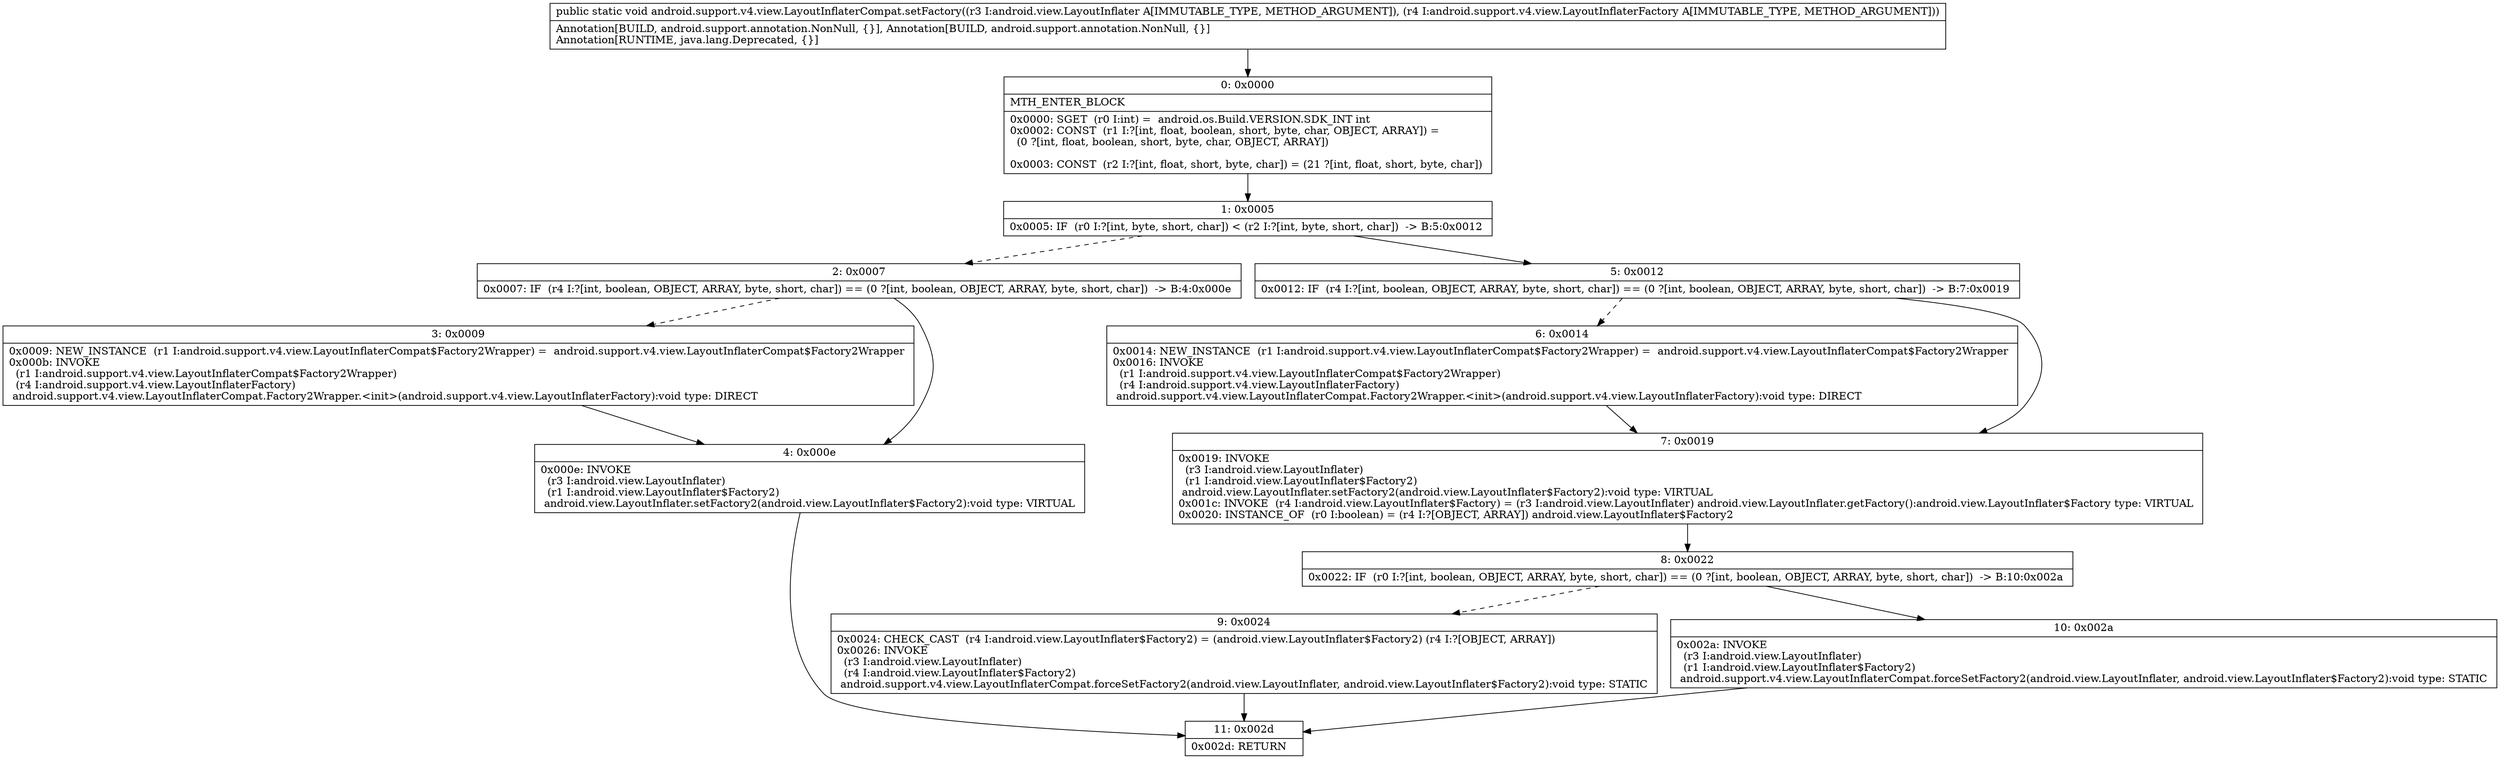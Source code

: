 digraph "CFG forandroid.support.v4.view.LayoutInflaterCompat.setFactory(Landroid\/view\/LayoutInflater;Landroid\/support\/v4\/view\/LayoutInflaterFactory;)V" {
Node_0 [shape=record,label="{0\:\ 0x0000|MTH_ENTER_BLOCK\l|0x0000: SGET  (r0 I:int) =  android.os.Build.VERSION.SDK_INT int \l0x0002: CONST  (r1 I:?[int, float, boolean, short, byte, char, OBJECT, ARRAY]) = \l  (0 ?[int, float, boolean, short, byte, char, OBJECT, ARRAY])\l \l0x0003: CONST  (r2 I:?[int, float, short, byte, char]) = (21 ?[int, float, short, byte, char]) \l}"];
Node_1 [shape=record,label="{1\:\ 0x0005|0x0005: IF  (r0 I:?[int, byte, short, char]) \< (r2 I:?[int, byte, short, char])  \-\> B:5:0x0012 \l}"];
Node_2 [shape=record,label="{2\:\ 0x0007|0x0007: IF  (r4 I:?[int, boolean, OBJECT, ARRAY, byte, short, char]) == (0 ?[int, boolean, OBJECT, ARRAY, byte, short, char])  \-\> B:4:0x000e \l}"];
Node_3 [shape=record,label="{3\:\ 0x0009|0x0009: NEW_INSTANCE  (r1 I:android.support.v4.view.LayoutInflaterCompat$Factory2Wrapper) =  android.support.v4.view.LayoutInflaterCompat$Factory2Wrapper \l0x000b: INVOKE  \l  (r1 I:android.support.v4.view.LayoutInflaterCompat$Factory2Wrapper)\l  (r4 I:android.support.v4.view.LayoutInflaterFactory)\l android.support.v4.view.LayoutInflaterCompat.Factory2Wrapper.\<init\>(android.support.v4.view.LayoutInflaterFactory):void type: DIRECT \l}"];
Node_4 [shape=record,label="{4\:\ 0x000e|0x000e: INVOKE  \l  (r3 I:android.view.LayoutInflater)\l  (r1 I:android.view.LayoutInflater$Factory2)\l android.view.LayoutInflater.setFactory2(android.view.LayoutInflater$Factory2):void type: VIRTUAL \l}"];
Node_5 [shape=record,label="{5\:\ 0x0012|0x0012: IF  (r4 I:?[int, boolean, OBJECT, ARRAY, byte, short, char]) == (0 ?[int, boolean, OBJECT, ARRAY, byte, short, char])  \-\> B:7:0x0019 \l}"];
Node_6 [shape=record,label="{6\:\ 0x0014|0x0014: NEW_INSTANCE  (r1 I:android.support.v4.view.LayoutInflaterCompat$Factory2Wrapper) =  android.support.v4.view.LayoutInflaterCompat$Factory2Wrapper \l0x0016: INVOKE  \l  (r1 I:android.support.v4.view.LayoutInflaterCompat$Factory2Wrapper)\l  (r4 I:android.support.v4.view.LayoutInflaterFactory)\l android.support.v4.view.LayoutInflaterCompat.Factory2Wrapper.\<init\>(android.support.v4.view.LayoutInflaterFactory):void type: DIRECT \l}"];
Node_7 [shape=record,label="{7\:\ 0x0019|0x0019: INVOKE  \l  (r3 I:android.view.LayoutInflater)\l  (r1 I:android.view.LayoutInflater$Factory2)\l android.view.LayoutInflater.setFactory2(android.view.LayoutInflater$Factory2):void type: VIRTUAL \l0x001c: INVOKE  (r4 I:android.view.LayoutInflater$Factory) = (r3 I:android.view.LayoutInflater) android.view.LayoutInflater.getFactory():android.view.LayoutInflater$Factory type: VIRTUAL \l0x0020: INSTANCE_OF  (r0 I:boolean) = (r4 I:?[OBJECT, ARRAY]) android.view.LayoutInflater$Factory2 \l}"];
Node_8 [shape=record,label="{8\:\ 0x0022|0x0022: IF  (r0 I:?[int, boolean, OBJECT, ARRAY, byte, short, char]) == (0 ?[int, boolean, OBJECT, ARRAY, byte, short, char])  \-\> B:10:0x002a \l}"];
Node_9 [shape=record,label="{9\:\ 0x0024|0x0024: CHECK_CAST  (r4 I:android.view.LayoutInflater$Factory2) = (android.view.LayoutInflater$Factory2) (r4 I:?[OBJECT, ARRAY]) \l0x0026: INVOKE  \l  (r3 I:android.view.LayoutInflater)\l  (r4 I:android.view.LayoutInflater$Factory2)\l android.support.v4.view.LayoutInflaterCompat.forceSetFactory2(android.view.LayoutInflater, android.view.LayoutInflater$Factory2):void type: STATIC \l}"];
Node_10 [shape=record,label="{10\:\ 0x002a|0x002a: INVOKE  \l  (r3 I:android.view.LayoutInflater)\l  (r1 I:android.view.LayoutInflater$Factory2)\l android.support.v4.view.LayoutInflaterCompat.forceSetFactory2(android.view.LayoutInflater, android.view.LayoutInflater$Factory2):void type: STATIC \l}"];
Node_11 [shape=record,label="{11\:\ 0x002d|0x002d: RETURN   \l}"];
MethodNode[shape=record,label="{public static void android.support.v4.view.LayoutInflaterCompat.setFactory((r3 I:android.view.LayoutInflater A[IMMUTABLE_TYPE, METHOD_ARGUMENT]), (r4 I:android.support.v4.view.LayoutInflaterFactory A[IMMUTABLE_TYPE, METHOD_ARGUMENT]))  | Annotation[BUILD, android.support.annotation.NonNull, \{\}], Annotation[BUILD, android.support.annotation.NonNull, \{\}]\lAnnotation[RUNTIME, java.lang.Deprecated, \{\}]\l}"];
MethodNode -> Node_0;
Node_0 -> Node_1;
Node_1 -> Node_2[style=dashed];
Node_1 -> Node_5;
Node_2 -> Node_3[style=dashed];
Node_2 -> Node_4;
Node_3 -> Node_4;
Node_4 -> Node_11;
Node_5 -> Node_6[style=dashed];
Node_5 -> Node_7;
Node_6 -> Node_7;
Node_7 -> Node_8;
Node_8 -> Node_9[style=dashed];
Node_8 -> Node_10;
Node_9 -> Node_11;
Node_10 -> Node_11;
}

